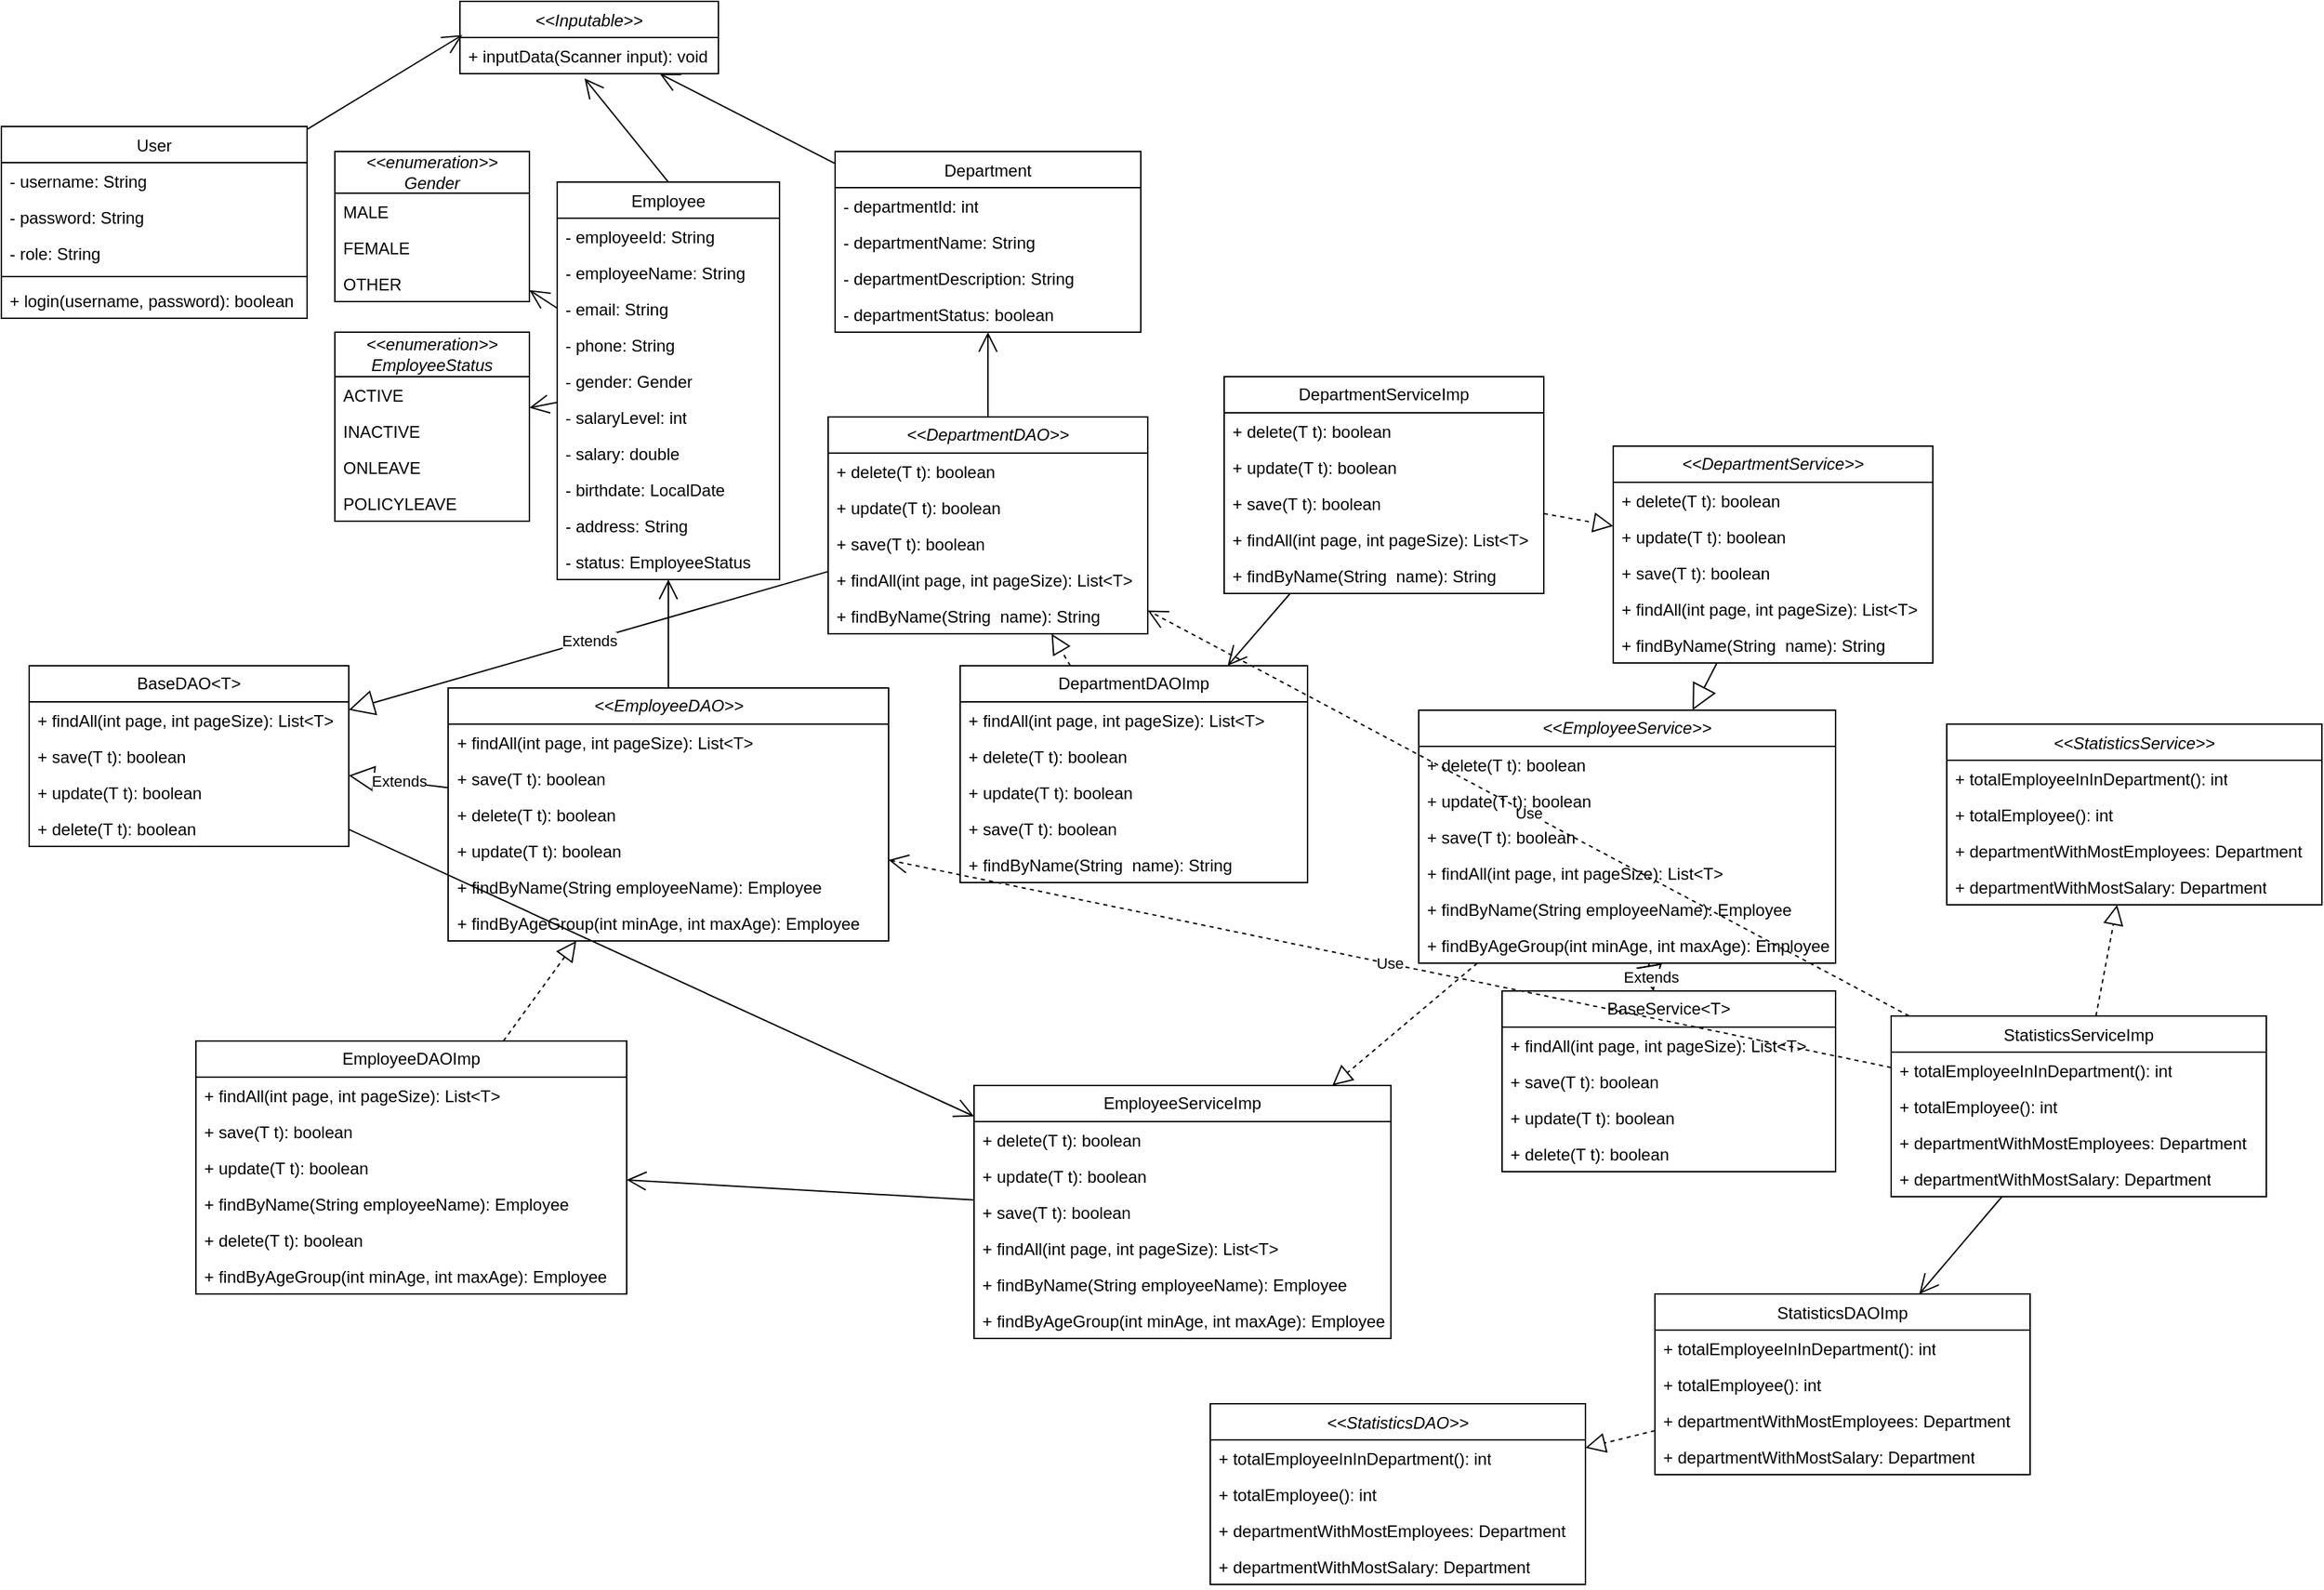 <mxfile version="26.2.12">
  <diagram id="C5RBs43oDa-KdzZeNtuy" name="Page-1">
    <mxGraphModel dx="2851" dy="1427" grid="1" gridSize="10" guides="1" tooltips="1" connect="1" arrows="1" fold="1" page="1" pageScale="1" pageWidth="827" pageHeight="1169" math="0" shadow="0">
      <root>
        <mxCell id="WIyWlLk6GJQsqaUBKTNV-0" />
        <mxCell id="WIyWlLk6GJQsqaUBKTNV-1" parent="WIyWlLk6GJQsqaUBKTNV-0" />
        <mxCell id="RtrBSp9vfbC_XUy8Ahut-0" value="&lt;span style=&quot;font-weight: normal;&quot;&gt;&lt;i&gt;&amp;lt;&amp;lt;Inputable&amp;gt;&amp;gt;&lt;/i&gt;&lt;/span&gt;" style="swimlane;fontStyle=1;align=center;verticalAlign=top;childLayout=stackLayout;horizontal=1;startSize=26;horizontalStack=0;resizeParent=1;resizeParentMax=0;resizeLast=0;collapsible=1;marginBottom=0;whiteSpace=wrap;html=1;" parent="WIyWlLk6GJQsqaUBKTNV-1" vertex="1">
          <mxGeometry x="330" y="30" width="186" height="52" as="geometry" />
        </mxCell>
        <mxCell id="RtrBSp9vfbC_XUy8Ahut-3" value="+ inputData(Scanner input): void" style="text;strokeColor=none;fillColor=none;align=left;verticalAlign=top;spacingLeft=4;spacingRight=4;overflow=hidden;rotatable=0;points=[[0,0.5],[1,0.5]];portConstraint=eastwest;whiteSpace=wrap;html=1;" parent="RtrBSp9vfbC_XUy8Ahut-0" vertex="1">
          <mxGeometry y="26" width="186" height="26" as="geometry" />
        </mxCell>
        <mxCell id="RtrBSp9vfbC_XUy8Ahut-5" value="&lt;span style=&quot;font-weight: normal;&quot;&gt;User&lt;/span&gt;" style="swimlane;fontStyle=1;align=center;verticalAlign=top;childLayout=stackLayout;horizontal=1;startSize=26;horizontalStack=0;resizeParent=1;resizeParentMax=0;resizeLast=0;collapsible=1;marginBottom=0;whiteSpace=wrap;html=1;" parent="WIyWlLk6GJQsqaUBKTNV-1" vertex="1">
          <mxGeometry y="120" width="220" height="138" as="geometry" />
        </mxCell>
        <mxCell id="RtrBSp9vfbC_XUy8Ahut-6" value="- username: String" style="text;strokeColor=none;fillColor=none;align=left;verticalAlign=top;spacingLeft=4;spacingRight=4;overflow=hidden;rotatable=0;points=[[0,0.5],[1,0.5]];portConstraint=eastwest;whiteSpace=wrap;html=1;" parent="RtrBSp9vfbC_XUy8Ahut-5" vertex="1">
          <mxGeometry y="26" width="220" height="26" as="geometry" />
        </mxCell>
        <mxCell id="RtrBSp9vfbC_XUy8Ahut-9" value="- password: String" style="text;strokeColor=none;fillColor=none;align=left;verticalAlign=top;spacingLeft=4;spacingRight=4;overflow=hidden;rotatable=0;points=[[0,0.5],[1,0.5]];portConstraint=eastwest;whiteSpace=wrap;html=1;" parent="RtrBSp9vfbC_XUy8Ahut-5" vertex="1">
          <mxGeometry y="52" width="220" height="26" as="geometry" />
        </mxCell>
        <mxCell id="RtrBSp9vfbC_XUy8Ahut-10" value="- role: String" style="text;strokeColor=none;fillColor=none;align=left;verticalAlign=top;spacingLeft=4;spacingRight=4;overflow=hidden;rotatable=0;points=[[0,0.5],[1,0.5]];portConstraint=eastwest;whiteSpace=wrap;html=1;" parent="RtrBSp9vfbC_XUy8Ahut-5" vertex="1">
          <mxGeometry y="78" width="220" height="26" as="geometry" />
        </mxCell>
        <mxCell id="RtrBSp9vfbC_XUy8Ahut-7" value="" style="line;strokeWidth=1;fillColor=none;align=left;verticalAlign=middle;spacingTop=-1;spacingLeft=3;spacingRight=3;rotatable=0;labelPosition=right;points=[];portConstraint=eastwest;strokeColor=inherit;" parent="RtrBSp9vfbC_XUy8Ahut-5" vertex="1">
          <mxGeometry y="104" width="220" height="8" as="geometry" />
        </mxCell>
        <mxCell id="RtrBSp9vfbC_XUy8Ahut-8" value="+ login(username, password): boolean" style="text;strokeColor=none;fillColor=none;align=left;verticalAlign=top;spacingLeft=4;spacingRight=4;overflow=hidden;rotatable=0;points=[[0,0.5],[1,0.5]];portConstraint=eastwest;whiteSpace=wrap;html=1;" parent="RtrBSp9vfbC_XUy8Ahut-5" vertex="1">
          <mxGeometry y="112" width="220" height="26" as="geometry" />
        </mxCell>
        <mxCell id="RtrBSp9vfbC_XUy8Ahut-14" value="" style="endArrow=open;endFill=1;endSize=12;html=1;rounded=0;entryX=0.009;entryY=-0.069;entryDx=0;entryDy=0;entryPerimeter=0;" parent="WIyWlLk6GJQsqaUBKTNV-1" source="RtrBSp9vfbC_XUy8Ahut-5" target="RtrBSp9vfbC_XUy8Ahut-3" edge="1">
          <mxGeometry width="160" relative="1" as="geometry">
            <mxPoint x="210" y="170" as="sourcePoint" />
            <mxPoint x="370" y="170" as="targetPoint" />
          </mxGeometry>
        </mxCell>
        <mxCell id="RtrBSp9vfbC_XUy8Ahut-15" value="&lt;span style=&quot;font-weight: normal;&quot;&gt;Employee&lt;/span&gt;" style="swimlane;fontStyle=1;align=center;verticalAlign=top;childLayout=stackLayout;horizontal=1;startSize=26;horizontalStack=0;resizeParent=1;resizeParentMax=0;resizeLast=0;collapsible=1;marginBottom=0;whiteSpace=wrap;html=1;" parent="WIyWlLk6GJQsqaUBKTNV-1" vertex="1">
          <mxGeometry x="400" y="160" width="160" height="286" as="geometry" />
        </mxCell>
        <mxCell id="RtrBSp9vfbC_XUy8Ahut-16" value="- employeeId: String" style="text;strokeColor=none;fillColor=none;align=left;verticalAlign=top;spacingLeft=4;spacingRight=4;overflow=hidden;rotatable=0;points=[[0,0.5],[1,0.5]];portConstraint=eastwest;whiteSpace=wrap;html=1;" parent="RtrBSp9vfbC_XUy8Ahut-15" vertex="1">
          <mxGeometry y="26" width="160" height="26" as="geometry" />
        </mxCell>
        <mxCell id="RtrBSp9vfbC_XUy8Ahut-19" value="- employeeName: String" style="text;strokeColor=none;fillColor=none;align=left;verticalAlign=top;spacingLeft=4;spacingRight=4;overflow=hidden;rotatable=0;points=[[0,0.5],[1,0.5]];portConstraint=eastwest;whiteSpace=wrap;html=1;" parent="RtrBSp9vfbC_XUy8Ahut-15" vertex="1">
          <mxGeometry y="52" width="160" height="26" as="geometry" />
        </mxCell>
        <mxCell id="GdSXbw-36jWmgYPmBQme-1" value="- email: String" style="text;strokeColor=none;fillColor=none;align=left;verticalAlign=top;spacingLeft=4;spacingRight=4;overflow=hidden;rotatable=0;points=[[0,0.5],[1,0.5]];portConstraint=eastwest;whiteSpace=wrap;html=1;" parent="RtrBSp9vfbC_XUy8Ahut-15" vertex="1">
          <mxGeometry y="78" width="160" height="26" as="geometry" />
        </mxCell>
        <mxCell id="GdSXbw-36jWmgYPmBQme-2" value="- phone: String" style="text;strokeColor=none;fillColor=none;align=left;verticalAlign=top;spacingLeft=4;spacingRight=4;overflow=hidden;rotatable=0;points=[[0,0.5],[1,0.5]];portConstraint=eastwest;whiteSpace=wrap;html=1;" parent="RtrBSp9vfbC_XUy8Ahut-15" vertex="1">
          <mxGeometry y="104" width="160" height="26" as="geometry" />
        </mxCell>
        <mxCell id="2akMXr3hAc-kMCNntEbu-25" value="- gender: Gender" style="text;strokeColor=none;fillColor=none;align=left;verticalAlign=top;spacingLeft=4;spacingRight=4;overflow=hidden;rotatable=0;points=[[0,0.5],[1,0.5]];portConstraint=eastwest;whiteSpace=wrap;html=1;" parent="RtrBSp9vfbC_XUy8Ahut-15" vertex="1">
          <mxGeometry y="130" width="160" height="26" as="geometry" />
        </mxCell>
        <mxCell id="GdSXbw-36jWmgYPmBQme-3" value="- salaryLevel: int" style="text;strokeColor=none;fillColor=none;align=left;verticalAlign=top;spacingLeft=4;spacingRight=4;overflow=hidden;rotatable=0;points=[[0,0.5],[1,0.5]];portConstraint=eastwest;whiteSpace=wrap;html=1;" parent="RtrBSp9vfbC_XUy8Ahut-15" vertex="1">
          <mxGeometry y="156" width="160" height="26" as="geometry" />
        </mxCell>
        <mxCell id="2akMXr3hAc-kMCNntEbu-27" value="- salary: double" style="text;strokeColor=none;fillColor=none;align=left;verticalAlign=top;spacingLeft=4;spacingRight=4;overflow=hidden;rotatable=0;points=[[0,0.5],[1,0.5]];portConstraint=eastwest;whiteSpace=wrap;html=1;" parent="RtrBSp9vfbC_XUy8Ahut-15" vertex="1">
          <mxGeometry y="182" width="160" height="26" as="geometry" />
        </mxCell>
        <mxCell id="2akMXr3hAc-kMCNntEbu-28" value="- birthdate: LocalDate" style="text;strokeColor=none;fillColor=none;align=left;verticalAlign=top;spacingLeft=4;spacingRight=4;overflow=hidden;rotatable=0;points=[[0,0.5],[1,0.5]];portConstraint=eastwest;whiteSpace=wrap;html=1;" parent="RtrBSp9vfbC_XUy8Ahut-15" vertex="1">
          <mxGeometry y="208" width="160" height="26" as="geometry" />
        </mxCell>
        <mxCell id="2akMXr3hAc-kMCNntEbu-29" value="- address: String" style="text;strokeColor=none;fillColor=none;align=left;verticalAlign=top;spacingLeft=4;spacingRight=4;overflow=hidden;rotatable=0;points=[[0,0.5],[1,0.5]];portConstraint=eastwest;whiteSpace=wrap;html=1;" parent="RtrBSp9vfbC_XUy8Ahut-15" vertex="1">
          <mxGeometry y="234" width="160" height="26" as="geometry" />
        </mxCell>
        <mxCell id="2akMXr3hAc-kMCNntEbu-26" value="- status: EmployeeStatus" style="text;strokeColor=none;fillColor=none;align=left;verticalAlign=top;spacingLeft=4;spacingRight=4;overflow=hidden;rotatable=0;points=[[0,0.5],[1,0.5]];portConstraint=eastwest;whiteSpace=wrap;html=1;" parent="RtrBSp9vfbC_XUy8Ahut-15" vertex="1">
          <mxGeometry y="260" width="160" height="26" as="geometry" />
        </mxCell>
        <mxCell id="GdSXbw-36jWmgYPmBQme-0" value="" style="endArrow=open;endFill=1;endSize=12;html=1;rounded=0;entryX=0.482;entryY=1.131;entryDx=0;entryDy=0;entryPerimeter=0;exitX=0.5;exitY=0;exitDx=0;exitDy=0;" parent="WIyWlLk6GJQsqaUBKTNV-1" source="RtrBSp9vfbC_XUy8Ahut-15" target="RtrBSp9vfbC_XUy8Ahut-3" edge="1">
          <mxGeometry width="160" relative="1" as="geometry">
            <mxPoint x="220" y="380" as="sourcePoint" />
            <mxPoint x="380" y="380" as="targetPoint" />
          </mxGeometry>
        </mxCell>
        <mxCell id="GdSXbw-36jWmgYPmBQme-6" value="&lt;i&gt;&amp;lt;&amp;lt;enumeration&amp;gt;&amp;gt;&lt;/i&gt;&lt;div&gt;&lt;i&gt;Gender&lt;/i&gt;&lt;/div&gt;" style="swimlane;fontStyle=0;childLayout=stackLayout;horizontal=1;startSize=30;fillColor=none;horizontalStack=0;resizeParent=1;resizeParentMax=0;resizeLast=0;collapsible=1;marginBottom=0;whiteSpace=wrap;html=1;" parent="WIyWlLk6GJQsqaUBKTNV-1" vertex="1">
          <mxGeometry x="240" y="138" width="140" height="108" as="geometry" />
        </mxCell>
        <mxCell id="GdSXbw-36jWmgYPmBQme-7" value="MALE" style="text;strokeColor=none;fillColor=none;align=left;verticalAlign=top;spacingLeft=4;spacingRight=4;overflow=hidden;rotatable=0;points=[[0,0.5],[1,0.5]];portConstraint=eastwest;whiteSpace=wrap;html=1;" parent="GdSXbw-36jWmgYPmBQme-6" vertex="1">
          <mxGeometry y="30" width="140" height="26" as="geometry" />
        </mxCell>
        <mxCell id="GdSXbw-36jWmgYPmBQme-8" value="FEMALE" style="text;strokeColor=none;fillColor=none;align=left;verticalAlign=top;spacingLeft=4;spacingRight=4;overflow=hidden;rotatable=0;points=[[0,0.5],[1,0.5]];portConstraint=eastwest;whiteSpace=wrap;html=1;" parent="GdSXbw-36jWmgYPmBQme-6" vertex="1">
          <mxGeometry y="56" width="140" height="26" as="geometry" />
        </mxCell>
        <mxCell id="GdSXbw-36jWmgYPmBQme-9" value="OTHER" style="text;strokeColor=none;fillColor=none;align=left;verticalAlign=top;spacingLeft=4;spacingRight=4;overflow=hidden;rotatable=0;points=[[0,0.5],[1,0.5]];portConstraint=eastwest;whiteSpace=wrap;html=1;" parent="GdSXbw-36jWmgYPmBQme-6" vertex="1">
          <mxGeometry y="82" width="140" height="26" as="geometry" />
        </mxCell>
        <mxCell id="2akMXr3hAc-kMCNntEbu-0" value="" style="endArrow=open;endFill=1;endSize=12;html=1;rounded=0;" parent="WIyWlLk6GJQsqaUBKTNV-1" source="RtrBSp9vfbC_XUy8Ahut-15" target="GdSXbw-36jWmgYPmBQme-6" edge="1">
          <mxGeometry width="160" relative="1" as="geometry">
            <mxPoint x="100" y="400" as="sourcePoint" />
            <mxPoint x="260" y="400" as="targetPoint" />
          </mxGeometry>
        </mxCell>
        <mxCell id="2akMXr3hAc-kMCNntEbu-1" value="&lt;span style=&quot;font-weight: normal;&quot;&gt;Department&lt;/span&gt;" style="swimlane;fontStyle=1;align=center;verticalAlign=top;childLayout=stackLayout;horizontal=1;startSize=26;horizontalStack=0;resizeParent=1;resizeParentMax=0;resizeLast=0;collapsible=1;marginBottom=0;whiteSpace=wrap;html=1;" parent="WIyWlLk6GJQsqaUBKTNV-1" vertex="1">
          <mxGeometry x="600" y="138" width="220" height="130" as="geometry" />
        </mxCell>
        <mxCell id="2akMXr3hAc-kMCNntEbu-2" value="- departmentId: int" style="text;strokeColor=none;fillColor=none;align=left;verticalAlign=top;spacingLeft=4;spacingRight=4;overflow=hidden;rotatable=0;points=[[0,0.5],[1,0.5]];portConstraint=eastwest;whiteSpace=wrap;html=1;" parent="2akMXr3hAc-kMCNntEbu-1" vertex="1">
          <mxGeometry y="26" width="220" height="26" as="geometry" />
        </mxCell>
        <mxCell id="2akMXr3hAc-kMCNntEbu-5" value="- departmentName: String" style="text;strokeColor=none;fillColor=none;align=left;verticalAlign=top;spacingLeft=4;spacingRight=4;overflow=hidden;rotatable=0;points=[[0,0.5],[1,0.5]];portConstraint=eastwest;whiteSpace=wrap;html=1;" parent="2akMXr3hAc-kMCNntEbu-1" vertex="1">
          <mxGeometry y="52" width="220" height="26" as="geometry" />
        </mxCell>
        <mxCell id="2akMXr3hAc-kMCNntEbu-6" value="- departmentDescription: String" style="text;strokeColor=none;fillColor=none;align=left;verticalAlign=top;spacingLeft=4;spacingRight=4;overflow=hidden;rotatable=0;points=[[0,0.5],[1,0.5]];portConstraint=eastwest;whiteSpace=wrap;html=1;" parent="2akMXr3hAc-kMCNntEbu-1" vertex="1">
          <mxGeometry y="78" width="220" height="26" as="geometry" />
        </mxCell>
        <mxCell id="2akMXr3hAc-kMCNntEbu-20" value="- departmentStatus: boolean" style="text;strokeColor=none;fillColor=none;align=left;verticalAlign=top;spacingLeft=4;spacingRight=4;overflow=hidden;rotatable=0;points=[[0,0.5],[1,0.5]];portConstraint=eastwest;whiteSpace=wrap;html=1;" parent="2akMXr3hAc-kMCNntEbu-1" vertex="1">
          <mxGeometry y="104" width="220" height="26" as="geometry" />
        </mxCell>
        <mxCell id="2akMXr3hAc-kMCNntEbu-7" value="" style="endArrow=open;endFill=1;endSize=12;html=1;rounded=0;" parent="WIyWlLk6GJQsqaUBKTNV-1" source="2akMXr3hAc-kMCNntEbu-1" target="RtrBSp9vfbC_XUy8Ahut-0" edge="1">
          <mxGeometry width="160" relative="1" as="geometry">
            <mxPoint x="530" y="90" as="sourcePoint" />
            <mxPoint x="690" y="90" as="targetPoint" />
          </mxGeometry>
        </mxCell>
        <mxCell id="2akMXr3hAc-kMCNntEbu-8" value="BaseDAO&amp;lt;T&amp;gt;" style="swimlane;fontStyle=0;childLayout=stackLayout;horizontal=1;startSize=26;fillColor=none;horizontalStack=0;resizeParent=1;resizeParentMax=0;resizeLast=0;collapsible=1;marginBottom=0;whiteSpace=wrap;html=1;" parent="WIyWlLk6GJQsqaUBKTNV-1" vertex="1">
          <mxGeometry x="20" y="508" width="230" height="130" as="geometry" />
        </mxCell>
        <mxCell id="2akMXr3hAc-kMCNntEbu-9" value="+ findAll(int page, int pageSize): List&amp;lt;T&amp;gt;" style="text;strokeColor=none;fillColor=none;align=left;verticalAlign=top;spacingLeft=4;spacingRight=4;overflow=hidden;rotatable=0;points=[[0,0.5],[1,0.5]];portConstraint=eastwest;whiteSpace=wrap;html=1;" parent="2akMXr3hAc-kMCNntEbu-8" vertex="1">
          <mxGeometry y="26" width="230" height="26" as="geometry" />
        </mxCell>
        <mxCell id="2akMXr3hAc-kMCNntEbu-10" value="+ save(T t): boolean" style="text;strokeColor=none;fillColor=none;align=left;verticalAlign=top;spacingLeft=4;spacingRight=4;overflow=hidden;rotatable=0;points=[[0,0.5],[1,0.5]];portConstraint=eastwest;whiteSpace=wrap;html=1;" parent="2akMXr3hAc-kMCNntEbu-8" vertex="1">
          <mxGeometry y="52" width="230" height="26" as="geometry" />
        </mxCell>
        <mxCell id="2akMXr3hAc-kMCNntEbu-15" value="+ update(T t): boolean" style="text;strokeColor=none;fillColor=none;align=left;verticalAlign=top;spacingLeft=4;spacingRight=4;overflow=hidden;rotatable=0;points=[[0,0.5],[1,0.5]];portConstraint=eastwest;whiteSpace=wrap;html=1;" parent="2akMXr3hAc-kMCNntEbu-8" vertex="1">
          <mxGeometry y="78" width="230" height="26" as="geometry" />
        </mxCell>
        <mxCell id="2akMXr3hAc-kMCNntEbu-16" value="+ delete(T t): boolean" style="text;strokeColor=none;fillColor=none;align=left;verticalAlign=top;spacingLeft=4;spacingRight=4;overflow=hidden;rotatable=0;points=[[0,0.5],[1,0.5]];portConstraint=eastwest;whiteSpace=wrap;html=1;" parent="2akMXr3hAc-kMCNntEbu-8" vertex="1">
          <mxGeometry y="104" width="230" height="26" as="geometry" />
        </mxCell>
        <mxCell id="2akMXr3hAc-kMCNntEbu-30" value="&lt;i&gt;&amp;lt;&amp;lt;enumeration&amp;gt;&amp;gt;&lt;/i&gt;&lt;div&gt;&lt;i&gt;EmployeeStatus&lt;/i&gt;&lt;/div&gt;" style="swimlane;fontStyle=0;childLayout=stackLayout;horizontal=1;startSize=32;fillColor=none;horizontalStack=0;resizeParent=1;resizeParentMax=0;resizeLast=0;collapsible=1;marginBottom=0;whiteSpace=wrap;html=1;" parent="WIyWlLk6GJQsqaUBKTNV-1" vertex="1">
          <mxGeometry x="240" y="268" width="140" height="136" as="geometry" />
        </mxCell>
        <mxCell id="2akMXr3hAc-kMCNntEbu-31" value="ACTIVE" style="text;strokeColor=none;fillColor=none;align=left;verticalAlign=top;spacingLeft=4;spacingRight=4;overflow=hidden;rotatable=0;points=[[0,0.5],[1,0.5]];portConstraint=eastwest;whiteSpace=wrap;html=1;" parent="2akMXr3hAc-kMCNntEbu-30" vertex="1">
          <mxGeometry y="32" width="140" height="26" as="geometry" />
        </mxCell>
        <mxCell id="2akMXr3hAc-kMCNntEbu-32" value="INACTIVE" style="text;strokeColor=none;fillColor=none;align=left;verticalAlign=top;spacingLeft=4;spacingRight=4;overflow=hidden;rotatable=0;points=[[0,0.5],[1,0.5]];portConstraint=eastwest;whiteSpace=wrap;html=1;" parent="2akMXr3hAc-kMCNntEbu-30" vertex="1">
          <mxGeometry y="58" width="140" height="26" as="geometry" />
        </mxCell>
        <mxCell id="2akMXr3hAc-kMCNntEbu-34" value="ONLEAVE" style="text;strokeColor=none;fillColor=none;align=left;verticalAlign=top;spacingLeft=4;spacingRight=4;overflow=hidden;rotatable=0;points=[[0,0.5],[1,0.5]];portConstraint=eastwest;whiteSpace=wrap;html=1;" parent="2akMXr3hAc-kMCNntEbu-30" vertex="1">
          <mxGeometry y="84" width="140" height="26" as="geometry" />
        </mxCell>
        <mxCell id="2akMXr3hAc-kMCNntEbu-35" value="POLICYLEAVE" style="text;strokeColor=none;fillColor=none;align=left;verticalAlign=top;spacingLeft=4;spacingRight=4;overflow=hidden;rotatable=0;points=[[0,0.5],[1,0.5]];portConstraint=eastwest;whiteSpace=wrap;html=1;" parent="2akMXr3hAc-kMCNntEbu-30" vertex="1">
          <mxGeometry y="110" width="140" height="26" as="geometry" />
        </mxCell>
        <mxCell id="2akMXr3hAc-kMCNntEbu-36" value="" style="endArrow=open;endFill=1;endSize=12;html=1;rounded=0;" parent="WIyWlLk6GJQsqaUBKTNV-1" source="RtrBSp9vfbC_XUy8Ahut-15" target="2akMXr3hAc-kMCNntEbu-30" edge="1">
          <mxGeometry width="160" relative="1" as="geometry">
            <mxPoint x="140" y="520" as="sourcePoint" />
            <mxPoint x="300" y="520" as="targetPoint" />
          </mxGeometry>
        </mxCell>
        <mxCell id="2akMXr3hAc-kMCNntEbu-38" value="&lt;i&gt;&amp;lt;&amp;lt;EmployeeDAO&amp;gt;&amp;gt;&lt;/i&gt;" style="swimlane;fontStyle=0;childLayout=stackLayout;horizontal=1;startSize=26;fillColor=none;horizontalStack=0;resizeParent=1;resizeParentMax=0;resizeLast=0;collapsible=1;marginBottom=0;whiteSpace=wrap;html=1;" parent="WIyWlLk6GJQsqaUBKTNV-1" vertex="1">
          <mxGeometry x="321.5" y="524" width="317" height="182" as="geometry" />
        </mxCell>
        <mxCell id="APHJTwRdFrgrjsTMccf5-5" value="+ findAll(int page, int pageSize): List&amp;lt;T&amp;gt;" style="text;strokeColor=none;fillColor=none;align=left;verticalAlign=top;spacingLeft=4;spacingRight=4;overflow=hidden;rotatable=0;points=[[0,0.5],[1,0.5]];portConstraint=eastwest;whiteSpace=wrap;html=1;" vertex="1" parent="2akMXr3hAc-kMCNntEbu-38">
          <mxGeometry y="26" width="317" height="26" as="geometry" />
        </mxCell>
        <mxCell id="APHJTwRdFrgrjsTMccf5-6" value="+ save(T t): boolean" style="text;strokeColor=none;fillColor=none;align=left;verticalAlign=top;spacingLeft=4;spacingRight=4;overflow=hidden;rotatable=0;points=[[0,0.5],[1,0.5]];portConstraint=eastwest;whiteSpace=wrap;html=1;" vertex="1" parent="2akMXr3hAc-kMCNntEbu-38">
          <mxGeometry y="52" width="317" height="26" as="geometry" />
        </mxCell>
        <mxCell id="APHJTwRdFrgrjsTMccf5-8" value="+ delete(T t): boolean" style="text;strokeColor=none;fillColor=none;align=left;verticalAlign=top;spacingLeft=4;spacingRight=4;overflow=hidden;rotatable=0;points=[[0,0.5],[1,0.5]];portConstraint=eastwest;whiteSpace=wrap;html=1;" vertex="1" parent="2akMXr3hAc-kMCNntEbu-38">
          <mxGeometry y="78" width="317" height="26" as="geometry" />
        </mxCell>
        <mxCell id="APHJTwRdFrgrjsTMccf5-7" value="+ update(T t): boolean" style="text;strokeColor=none;fillColor=none;align=left;verticalAlign=top;spacingLeft=4;spacingRight=4;overflow=hidden;rotatable=0;points=[[0,0.5],[1,0.5]];portConstraint=eastwest;whiteSpace=wrap;html=1;" vertex="1" parent="2akMXr3hAc-kMCNntEbu-38">
          <mxGeometry y="104" width="317" height="26" as="geometry" />
        </mxCell>
        <mxCell id="2akMXr3hAc-kMCNntEbu-39" value="+ findByName(String employeeName): Employee" style="text;strokeColor=none;fillColor=none;align=left;verticalAlign=top;spacingLeft=4;spacingRight=4;overflow=hidden;rotatable=0;points=[[0,0.5],[1,0.5]];portConstraint=eastwest;whiteSpace=wrap;html=1;" parent="2akMXr3hAc-kMCNntEbu-38" vertex="1">
          <mxGeometry y="130" width="317" height="26" as="geometry" />
        </mxCell>
        <mxCell id="2akMXr3hAc-kMCNntEbu-68" value="+ findByAgeGroup(int minAge, int maxAge): Employee" style="text;strokeColor=none;fillColor=none;align=left;verticalAlign=top;spacingLeft=4;spacingRight=4;overflow=hidden;rotatable=0;points=[[0,0.5],[1,0.5]];portConstraint=eastwest;whiteSpace=wrap;html=1;" parent="2akMXr3hAc-kMCNntEbu-38" vertex="1">
          <mxGeometry y="156" width="317" height="26" as="geometry" />
        </mxCell>
        <mxCell id="2akMXr3hAc-kMCNntEbu-45" value="" style="endArrow=open;endFill=1;endSize=12;html=1;rounded=0;" parent="WIyWlLk6GJQsqaUBKTNV-1" source="2akMXr3hAc-kMCNntEbu-38" target="RtrBSp9vfbC_XUy8Ahut-15" edge="1">
          <mxGeometry width="160" relative="1" as="geometry">
            <mxPoint x="470" y="520" as="sourcePoint" />
            <mxPoint x="630" y="520" as="targetPoint" />
          </mxGeometry>
        </mxCell>
        <mxCell id="2akMXr3hAc-kMCNntEbu-47" value="Extends" style="endArrow=block;endSize=16;endFill=0;html=1;rounded=0;" parent="WIyWlLk6GJQsqaUBKTNV-1" source="2akMXr3hAc-kMCNntEbu-38" target="2akMXr3hAc-kMCNntEbu-8" edge="1">
          <mxGeometry width="160" relative="1" as="geometry">
            <mxPoint x="430" y="730" as="sourcePoint" />
            <mxPoint x="560" y="700" as="targetPoint" />
          </mxGeometry>
        </mxCell>
        <mxCell id="2akMXr3hAc-kMCNntEbu-48" value="" style="endArrow=block;dashed=1;endFill=0;endSize=12;html=1;rounded=0;" parent="WIyWlLk6GJQsqaUBKTNV-1" source="2akMXr3hAc-kMCNntEbu-49" target="2akMXr3hAc-kMCNntEbu-38" edge="1">
          <mxGeometry width="160" relative="1" as="geometry">
            <mxPoint x="460" y="820" as="sourcePoint" />
            <mxPoint x="620" y="820" as="targetPoint" />
          </mxGeometry>
        </mxCell>
        <mxCell id="2akMXr3hAc-kMCNntEbu-49" value="EmployeeDAOImp" style="swimlane;fontStyle=0;childLayout=stackLayout;horizontal=1;startSize=26;fillColor=none;horizontalStack=0;resizeParent=1;resizeParentMax=0;resizeLast=0;collapsible=1;marginBottom=0;whiteSpace=wrap;html=1;" parent="WIyWlLk6GJQsqaUBKTNV-1" vertex="1">
          <mxGeometry x="140" y="778" width="310" height="182" as="geometry" />
        </mxCell>
        <mxCell id="APHJTwRdFrgrjsTMccf5-1" value="+ findAll(int page, int pageSize): List&amp;lt;T&amp;gt;" style="text;strokeColor=none;fillColor=none;align=left;verticalAlign=top;spacingLeft=4;spacingRight=4;overflow=hidden;rotatable=0;points=[[0,0.5],[1,0.5]];portConstraint=eastwest;whiteSpace=wrap;html=1;" vertex="1" parent="2akMXr3hAc-kMCNntEbu-49">
          <mxGeometry y="26" width="310" height="26" as="geometry" />
        </mxCell>
        <mxCell id="APHJTwRdFrgrjsTMccf5-2" value="+ save(T t): boolean" style="text;strokeColor=none;fillColor=none;align=left;verticalAlign=top;spacingLeft=4;spacingRight=4;overflow=hidden;rotatable=0;points=[[0,0.5],[1,0.5]];portConstraint=eastwest;whiteSpace=wrap;html=1;" vertex="1" parent="2akMXr3hAc-kMCNntEbu-49">
          <mxGeometry y="52" width="310" height="26" as="geometry" />
        </mxCell>
        <mxCell id="APHJTwRdFrgrjsTMccf5-3" value="+ update(T t): boolean" style="text;strokeColor=none;fillColor=none;align=left;verticalAlign=top;spacingLeft=4;spacingRight=4;overflow=hidden;rotatable=0;points=[[0,0.5],[1,0.5]];portConstraint=eastwest;whiteSpace=wrap;html=1;" vertex="1" parent="2akMXr3hAc-kMCNntEbu-49">
          <mxGeometry y="78" width="310" height="26" as="geometry" />
        </mxCell>
        <mxCell id="2akMXr3hAc-kMCNntEbu-50" value="+ findByName(String employeeName): Employee" style="text;strokeColor=none;fillColor=none;align=left;verticalAlign=top;spacingLeft=4;spacingRight=4;overflow=hidden;rotatable=0;points=[[0,0.5],[1,0.5]];portConstraint=eastwest;whiteSpace=wrap;html=1;" parent="2akMXr3hAc-kMCNntEbu-49" vertex="1">
          <mxGeometry y="104" width="310" height="26" as="geometry" />
        </mxCell>
        <mxCell id="APHJTwRdFrgrjsTMccf5-4" value="+ delete(T t): boolean" style="text;strokeColor=none;fillColor=none;align=left;verticalAlign=top;spacingLeft=4;spacingRight=4;overflow=hidden;rotatable=0;points=[[0,0.5],[1,0.5]];portConstraint=eastwest;whiteSpace=wrap;html=1;" vertex="1" parent="2akMXr3hAc-kMCNntEbu-49">
          <mxGeometry y="130" width="310" height="26" as="geometry" />
        </mxCell>
        <mxCell id="2akMXr3hAc-kMCNntEbu-97" value="+ findByAgeGroup(int minAge, int maxAge): Employee" style="text;strokeColor=none;fillColor=none;align=left;verticalAlign=top;spacingLeft=4;spacingRight=4;overflow=hidden;rotatable=0;points=[[0,0.5],[1,0.5]];portConstraint=eastwest;whiteSpace=wrap;html=1;" parent="2akMXr3hAc-kMCNntEbu-49" vertex="1">
          <mxGeometry y="156" width="310" height="26" as="geometry" />
        </mxCell>
        <mxCell id="2akMXr3hAc-kMCNntEbu-51" value="&lt;i&gt;&amp;lt;&amp;lt;DepartmentDAO&amp;gt;&amp;gt;&lt;/i&gt;" style="swimlane;fontStyle=0;childLayout=stackLayout;horizontal=1;startSize=26;fillColor=none;horizontalStack=0;resizeParent=1;resizeParentMax=0;resizeLast=0;collapsible=1;marginBottom=0;whiteSpace=wrap;html=1;" parent="WIyWlLk6GJQsqaUBKTNV-1" vertex="1">
          <mxGeometry x="595" y="329" width="230" height="156" as="geometry" />
        </mxCell>
        <mxCell id="APHJTwRdFrgrjsTMccf5-14" value="+ delete(T t): boolean" style="text;strokeColor=none;fillColor=none;align=left;verticalAlign=top;spacingLeft=4;spacingRight=4;overflow=hidden;rotatable=0;points=[[0,0.5],[1,0.5]];portConstraint=eastwest;whiteSpace=wrap;html=1;" vertex="1" parent="2akMXr3hAc-kMCNntEbu-51">
          <mxGeometry y="26" width="230" height="26" as="geometry" />
        </mxCell>
        <mxCell id="APHJTwRdFrgrjsTMccf5-13" value="+ update(T t): boolean" style="text;strokeColor=none;fillColor=none;align=left;verticalAlign=top;spacingLeft=4;spacingRight=4;overflow=hidden;rotatable=0;points=[[0,0.5],[1,0.5]];portConstraint=eastwest;whiteSpace=wrap;html=1;" vertex="1" parent="2akMXr3hAc-kMCNntEbu-51">
          <mxGeometry y="52" width="230" height="26" as="geometry" />
        </mxCell>
        <mxCell id="APHJTwRdFrgrjsTMccf5-12" value="+ save(T t): boolean" style="text;strokeColor=none;fillColor=none;align=left;verticalAlign=top;spacingLeft=4;spacingRight=4;overflow=hidden;rotatable=0;points=[[0,0.5],[1,0.5]];portConstraint=eastwest;whiteSpace=wrap;html=1;" vertex="1" parent="2akMXr3hAc-kMCNntEbu-51">
          <mxGeometry y="78" width="230" height="26" as="geometry" />
        </mxCell>
        <mxCell id="APHJTwRdFrgrjsTMccf5-11" value="+ findAll(int page, int pageSize): List&amp;lt;T&amp;gt;" style="text;strokeColor=none;fillColor=none;align=left;verticalAlign=top;spacingLeft=4;spacingRight=4;overflow=hidden;rotatable=0;points=[[0,0.5],[1,0.5]];portConstraint=eastwest;whiteSpace=wrap;html=1;" vertex="1" parent="2akMXr3hAc-kMCNntEbu-51">
          <mxGeometry y="104" width="230" height="26" as="geometry" />
        </mxCell>
        <mxCell id="2akMXr3hAc-kMCNntEbu-52" value="+ findByName(String&amp;nbsp; name): String" style="text;strokeColor=none;fillColor=none;align=left;verticalAlign=top;spacingLeft=4;spacingRight=4;overflow=hidden;rotatable=0;points=[[0,0.5],[1,0.5]];portConstraint=eastwest;whiteSpace=wrap;html=1;" parent="2akMXr3hAc-kMCNntEbu-51" vertex="1">
          <mxGeometry y="130" width="230" height="26" as="geometry" />
        </mxCell>
        <mxCell id="2akMXr3hAc-kMCNntEbu-61" value="" style="endArrow=open;endFill=1;endSize=12;html=1;rounded=0;" parent="WIyWlLk6GJQsqaUBKTNV-1" source="2akMXr3hAc-kMCNntEbu-51" target="2akMXr3hAc-kMCNntEbu-1" edge="1">
          <mxGeometry width="160" relative="1" as="geometry">
            <mxPoint x="650" y="330" as="sourcePoint" />
            <mxPoint x="810" y="330" as="targetPoint" />
          </mxGeometry>
        </mxCell>
        <mxCell id="2akMXr3hAc-kMCNntEbu-62" value="Extends" style="endArrow=block;endSize=16;endFill=0;html=1;rounded=0;" parent="WIyWlLk6GJQsqaUBKTNV-1" source="2akMXr3hAc-kMCNntEbu-51" target="2akMXr3hAc-kMCNntEbu-8" edge="1">
          <mxGeometry width="160" relative="1" as="geometry">
            <mxPoint x="650" y="520" as="sourcePoint" />
            <mxPoint x="810" y="520" as="targetPoint" />
          </mxGeometry>
        </mxCell>
        <mxCell id="2akMXr3hAc-kMCNntEbu-63" value="DepartmentDAOImp" style="swimlane;fontStyle=0;childLayout=stackLayout;horizontal=1;startSize=26;fillColor=none;horizontalStack=0;resizeParent=1;resizeParentMax=0;resizeLast=0;collapsible=1;marginBottom=0;whiteSpace=wrap;html=1;" parent="WIyWlLk6GJQsqaUBKTNV-1" vertex="1">
          <mxGeometry x="690" y="508" width="250" height="156" as="geometry" />
        </mxCell>
        <mxCell id="APHJTwRdFrgrjsTMccf5-31" value="+ findAll(int page, int pageSize): List&amp;lt;T&amp;gt;" style="text;strokeColor=none;fillColor=none;align=left;verticalAlign=top;spacingLeft=4;spacingRight=4;overflow=hidden;rotatable=0;points=[[0,0.5],[1,0.5]];portConstraint=eastwest;whiteSpace=wrap;html=1;" vertex="1" parent="2akMXr3hAc-kMCNntEbu-63">
          <mxGeometry y="26" width="250" height="26" as="geometry" />
        </mxCell>
        <mxCell id="APHJTwRdFrgrjsTMccf5-34" value="+ delete(T t): boolean" style="text;strokeColor=none;fillColor=none;align=left;verticalAlign=top;spacingLeft=4;spacingRight=4;overflow=hidden;rotatable=0;points=[[0,0.5],[1,0.5]];portConstraint=eastwest;whiteSpace=wrap;html=1;" vertex="1" parent="2akMXr3hAc-kMCNntEbu-63">
          <mxGeometry y="52" width="250" height="26" as="geometry" />
        </mxCell>
        <mxCell id="APHJTwRdFrgrjsTMccf5-33" value="+ update(T t): boolean" style="text;strokeColor=none;fillColor=none;align=left;verticalAlign=top;spacingLeft=4;spacingRight=4;overflow=hidden;rotatable=0;points=[[0,0.5],[1,0.5]];portConstraint=eastwest;whiteSpace=wrap;html=1;" vertex="1" parent="2akMXr3hAc-kMCNntEbu-63">
          <mxGeometry y="78" width="250" height="26" as="geometry" />
        </mxCell>
        <mxCell id="APHJTwRdFrgrjsTMccf5-32" value="+ save(T t): boolean" style="text;strokeColor=none;fillColor=none;align=left;verticalAlign=top;spacingLeft=4;spacingRight=4;overflow=hidden;rotatable=0;points=[[0,0.5],[1,0.5]];portConstraint=eastwest;whiteSpace=wrap;html=1;" vertex="1" parent="2akMXr3hAc-kMCNntEbu-63">
          <mxGeometry y="104" width="250" height="26" as="geometry" />
        </mxCell>
        <mxCell id="2akMXr3hAc-kMCNntEbu-64" value="+ findByName(String&amp;nbsp; name): String" style="text;strokeColor=none;fillColor=none;align=left;verticalAlign=top;spacingLeft=4;spacingRight=4;overflow=hidden;rotatable=0;points=[[0,0.5],[1,0.5]];portConstraint=eastwest;whiteSpace=wrap;html=1;" parent="2akMXr3hAc-kMCNntEbu-63" vertex="1">
          <mxGeometry y="130" width="250" height="26" as="geometry" />
        </mxCell>
        <mxCell id="2akMXr3hAc-kMCNntEbu-71" value="" style="endArrow=block;dashed=1;endFill=0;endSize=12;html=1;rounded=0;" parent="WIyWlLk6GJQsqaUBKTNV-1" source="2akMXr3hAc-kMCNntEbu-63" target="2akMXr3hAc-kMCNntEbu-51" edge="1">
          <mxGeometry width="160" relative="1" as="geometry">
            <mxPoint x="540" y="490" as="sourcePoint" />
            <mxPoint x="700" y="490" as="targetPoint" />
          </mxGeometry>
        </mxCell>
        <mxCell id="2akMXr3hAc-kMCNntEbu-72" value="BaseService&amp;lt;T&amp;gt;" style="swimlane;fontStyle=0;childLayout=stackLayout;horizontal=1;startSize=26;fillColor=none;horizontalStack=0;resizeParent=1;resizeParentMax=0;resizeLast=0;collapsible=1;marginBottom=0;whiteSpace=wrap;html=1;" parent="WIyWlLk6GJQsqaUBKTNV-1" vertex="1">
          <mxGeometry x="1080" y="742" width="240" height="130" as="geometry" />
        </mxCell>
        <mxCell id="2akMXr3hAc-kMCNntEbu-73" value="+ findAll(int page, int pageSize): List&amp;lt;T&amp;gt;" style="text;strokeColor=none;fillColor=none;align=left;verticalAlign=top;spacingLeft=4;spacingRight=4;overflow=hidden;rotatable=0;points=[[0,0.5],[1,0.5]];portConstraint=eastwest;whiteSpace=wrap;html=1;" parent="2akMXr3hAc-kMCNntEbu-72" vertex="1">
          <mxGeometry y="26" width="240" height="26" as="geometry" />
        </mxCell>
        <mxCell id="2akMXr3hAc-kMCNntEbu-74" value="+ save(T t): boolean" style="text;strokeColor=none;fillColor=none;align=left;verticalAlign=top;spacingLeft=4;spacingRight=4;overflow=hidden;rotatable=0;points=[[0,0.5],[1,0.5]];portConstraint=eastwest;whiteSpace=wrap;html=1;" parent="2akMXr3hAc-kMCNntEbu-72" vertex="1">
          <mxGeometry y="52" width="240" height="26" as="geometry" />
        </mxCell>
        <mxCell id="2akMXr3hAc-kMCNntEbu-75" value="+ update(T t): boolean" style="text;strokeColor=none;fillColor=none;align=left;verticalAlign=top;spacingLeft=4;spacingRight=4;overflow=hidden;rotatable=0;points=[[0,0.5],[1,0.5]];portConstraint=eastwest;whiteSpace=wrap;html=1;" parent="2akMXr3hAc-kMCNntEbu-72" vertex="1">
          <mxGeometry y="78" width="240" height="26" as="geometry" />
        </mxCell>
        <mxCell id="2akMXr3hAc-kMCNntEbu-76" value="+ delete(T t): boolean" style="text;strokeColor=none;fillColor=none;align=left;verticalAlign=top;spacingLeft=4;spacingRight=4;overflow=hidden;rotatable=0;points=[[0,0.5],[1,0.5]];portConstraint=eastwest;whiteSpace=wrap;html=1;" parent="2akMXr3hAc-kMCNntEbu-72" vertex="1">
          <mxGeometry y="104" width="240" height="26" as="geometry" />
        </mxCell>
        <mxCell id="2akMXr3hAc-kMCNntEbu-82" value="&lt;i&gt;&amp;lt;&amp;lt;DepartmentService&amp;gt;&amp;gt;&lt;/i&gt;" style="swimlane;fontStyle=0;childLayout=stackLayout;horizontal=1;startSize=26;fillColor=none;horizontalStack=0;resizeParent=1;resizeParentMax=0;resizeLast=0;collapsible=1;marginBottom=0;whiteSpace=wrap;html=1;" parent="WIyWlLk6GJQsqaUBKTNV-1" vertex="1">
          <mxGeometry x="1160" y="350" width="230" height="156" as="geometry" />
        </mxCell>
        <mxCell id="APHJTwRdFrgrjsTMccf5-22" value="+ delete(T t): boolean" style="text;strokeColor=none;fillColor=none;align=left;verticalAlign=top;spacingLeft=4;spacingRight=4;overflow=hidden;rotatable=0;points=[[0,0.5],[1,0.5]];portConstraint=eastwest;whiteSpace=wrap;html=1;" vertex="1" parent="2akMXr3hAc-kMCNntEbu-82">
          <mxGeometry y="26" width="230" height="26" as="geometry" />
        </mxCell>
        <mxCell id="APHJTwRdFrgrjsTMccf5-21" value="+ update(T t): boolean" style="text;strokeColor=none;fillColor=none;align=left;verticalAlign=top;spacingLeft=4;spacingRight=4;overflow=hidden;rotatable=0;points=[[0,0.5],[1,0.5]];portConstraint=eastwest;whiteSpace=wrap;html=1;" vertex="1" parent="2akMXr3hAc-kMCNntEbu-82">
          <mxGeometry y="52" width="230" height="26" as="geometry" />
        </mxCell>
        <mxCell id="APHJTwRdFrgrjsTMccf5-20" value="+ save(T t): boolean" style="text;strokeColor=none;fillColor=none;align=left;verticalAlign=top;spacingLeft=4;spacingRight=4;overflow=hidden;rotatable=0;points=[[0,0.5],[1,0.5]];portConstraint=eastwest;whiteSpace=wrap;html=1;" vertex="1" parent="2akMXr3hAc-kMCNntEbu-82">
          <mxGeometry y="78" width="230" height="26" as="geometry" />
        </mxCell>
        <mxCell id="APHJTwRdFrgrjsTMccf5-19" value="+ findAll(int page, int pageSize): List&amp;lt;T&amp;gt;" style="text;strokeColor=none;fillColor=none;align=left;verticalAlign=top;spacingLeft=4;spacingRight=4;overflow=hidden;rotatable=0;points=[[0,0.5],[1,0.5]];portConstraint=eastwest;whiteSpace=wrap;html=1;" vertex="1" parent="2akMXr3hAc-kMCNntEbu-82">
          <mxGeometry y="104" width="230" height="26" as="geometry" />
        </mxCell>
        <mxCell id="2akMXr3hAc-kMCNntEbu-83" value="+ findByName(String&amp;nbsp; name): String" style="text;strokeColor=none;fillColor=none;align=left;verticalAlign=top;spacingLeft=4;spacingRight=4;overflow=hidden;rotatable=0;points=[[0,0.5],[1,0.5]];portConstraint=eastwest;whiteSpace=wrap;html=1;" parent="2akMXr3hAc-kMCNntEbu-82" vertex="1">
          <mxGeometry y="130" width="230" height="26" as="geometry" />
        </mxCell>
        <mxCell id="2akMXr3hAc-kMCNntEbu-86" value="Extends" style="endArrow=block;endSize=16;endFill=0;html=1;rounded=0;" parent="WIyWlLk6GJQsqaUBKTNV-1" source="2akMXr3hAc-kMCNntEbu-94" target="2akMXr3hAc-kMCNntEbu-72" edge="1">
          <mxGeometry width="160" relative="1" as="geometry">
            <mxPoint x="920" y="640" as="sourcePoint" />
            <mxPoint x="1080" y="640" as="targetPoint" />
          </mxGeometry>
        </mxCell>
        <mxCell id="2akMXr3hAc-kMCNntEbu-87" value="DepartmentServiceImp" style="swimlane;fontStyle=0;childLayout=stackLayout;horizontal=1;startSize=26;fillColor=none;horizontalStack=0;resizeParent=1;resizeParentMax=0;resizeLast=0;collapsible=1;marginBottom=0;whiteSpace=wrap;html=1;" parent="WIyWlLk6GJQsqaUBKTNV-1" vertex="1">
          <mxGeometry x="880" y="300" width="230" height="156" as="geometry" />
        </mxCell>
        <mxCell id="APHJTwRdFrgrjsTMccf5-18" value="+ delete(T t): boolean" style="text;strokeColor=none;fillColor=none;align=left;verticalAlign=top;spacingLeft=4;spacingRight=4;overflow=hidden;rotatable=0;points=[[0,0.5],[1,0.5]];portConstraint=eastwest;whiteSpace=wrap;html=1;" vertex="1" parent="2akMXr3hAc-kMCNntEbu-87">
          <mxGeometry y="26" width="230" height="26" as="geometry" />
        </mxCell>
        <mxCell id="APHJTwRdFrgrjsTMccf5-17" value="+ update(T t): boolean" style="text;strokeColor=none;fillColor=none;align=left;verticalAlign=top;spacingLeft=4;spacingRight=4;overflow=hidden;rotatable=0;points=[[0,0.5],[1,0.5]];portConstraint=eastwest;whiteSpace=wrap;html=1;" vertex="1" parent="2akMXr3hAc-kMCNntEbu-87">
          <mxGeometry y="52" width="230" height="26" as="geometry" />
        </mxCell>
        <mxCell id="APHJTwRdFrgrjsTMccf5-16" value="+ save(T t): boolean" style="text;strokeColor=none;fillColor=none;align=left;verticalAlign=top;spacingLeft=4;spacingRight=4;overflow=hidden;rotatable=0;points=[[0,0.5],[1,0.5]];portConstraint=eastwest;whiteSpace=wrap;html=1;" vertex="1" parent="2akMXr3hAc-kMCNntEbu-87">
          <mxGeometry y="78" width="230" height="26" as="geometry" />
        </mxCell>
        <mxCell id="APHJTwRdFrgrjsTMccf5-15" value="+ findAll(int page, int pageSize): List&amp;lt;T&amp;gt;" style="text;strokeColor=none;fillColor=none;align=left;verticalAlign=top;spacingLeft=4;spacingRight=4;overflow=hidden;rotatable=0;points=[[0,0.5],[1,0.5]];portConstraint=eastwest;whiteSpace=wrap;html=1;" vertex="1" parent="2akMXr3hAc-kMCNntEbu-87">
          <mxGeometry y="104" width="230" height="26" as="geometry" />
        </mxCell>
        <mxCell id="2akMXr3hAc-kMCNntEbu-88" value="+ findByName(String&amp;nbsp; name): String" style="text;strokeColor=none;fillColor=none;align=left;verticalAlign=top;spacingLeft=4;spacingRight=4;overflow=hidden;rotatable=0;points=[[0,0.5],[1,0.5]];portConstraint=eastwest;whiteSpace=wrap;html=1;" parent="2akMXr3hAc-kMCNntEbu-87" vertex="1">
          <mxGeometry y="130" width="230" height="26" as="geometry" />
        </mxCell>
        <mxCell id="2akMXr3hAc-kMCNntEbu-91" value="" style="endArrow=open;endFill=1;endSize=12;html=1;rounded=0;" parent="WIyWlLk6GJQsqaUBKTNV-1" source="2akMXr3hAc-kMCNntEbu-87" target="2akMXr3hAc-kMCNntEbu-63" edge="1">
          <mxGeometry width="160" relative="1" as="geometry">
            <mxPoint x="1130" y="740" as="sourcePoint" />
            <mxPoint x="1290" y="740" as="targetPoint" />
          </mxGeometry>
        </mxCell>
        <mxCell id="2akMXr3hAc-kMCNntEbu-92" value="" style="endArrow=block;dashed=1;endFill=0;endSize=12;html=1;rounded=0;" parent="WIyWlLk6GJQsqaUBKTNV-1" source="2akMXr3hAc-kMCNntEbu-87" target="2akMXr3hAc-kMCNntEbu-82" edge="1">
          <mxGeometry width="160" relative="1" as="geometry">
            <mxPoint x="1160" y="590" as="sourcePoint" />
            <mxPoint x="1320" y="590" as="targetPoint" />
          </mxGeometry>
        </mxCell>
        <mxCell id="2akMXr3hAc-kMCNntEbu-98" value="Extends" style="endArrow=block;endSize=16;endFill=0;html=1;rounded=0;" parent="WIyWlLk6GJQsqaUBKTNV-1" source="2akMXr3hAc-kMCNntEbu-94" target="2akMXr3hAc-kMCNntEbu-72" edge="1">
          <mxGeometry width="160" relative="1" as="geometry">
            <mxPoint x="1130" y="940" as="sourcePoint" />
            <mxPoint x="1290" y="940" as="targetPoint" />
          </mxGeometry>
        </mxCell>
        <mxCell id="2akMXr3hAc-kMCNntEbu-100" value="" style="endArrow=open;endFill=1;endSize=12;html=1;rounded=0;" parent="WIyWlLk6GJQsqaUBKTNV-1" source="2akMXr3hAc-kMCNntEbu-8" target="2akMXr3hAc-kMCNntEbu-101" edge="1">
          <mxGeometry width="160" relative="1" as="geometry">
            <mxPoint x="337.096" y="560" as="sourcePoint" />
            <mxPoint x="670" y="823.577" as="targetPoint" />
          </mxGeometry>
        </mxCell>
        <mxCell id="2akMXr3hAc-kMCNntEbu-101" value="EmployeeServiceImp" style="swimlane;fontStyle=0;childLayout=stackLayout;horizontal=1;startSize=26;fillColor=none;horizontalStack=0;resizeParent=1;resizeParentMax=0;resizeLast=0;collapsible=1;marginBottom=0;whiteSpace=wrap;html=1;" parent="WIyWlLk6GJQsqaUBKTNV-1" vertex="1">
          <mxGeometry x="700" y="810" width="300" height="182" as="geometry" />
        </mxCell>
        <mxCell id="APHJTwRdFrgrjsTMccf5-30" value="+ delete(T t): boolean" style="text;strokeColor=none;fillColor=none;align=left;verticalAlign=top;spacingLeft=4;spacingRight=4;overflow=hidden;rotatable=0;points=[[0,0.5],[1,0.5]];portConstraint=eastwest;whiteSpace=wrap;html=1;" vertex="1" parent="2akMXr3hAc-kMCNntEbu-101">
          <mxGeometry y="26" width="300" height="26" as="geometry" />
        </mxCell>
        <mxCell id="APHJTwRdFrgrjsTMccf5-29" value="+ update(T t): boolean" style="text;strokeColor=none;fillColor=none;align=left;verticalAlign=top;spacingLeft=4;spacingRight=4;overflow=hidden;rotatable=0;points=[[0,0.5],[1,0.5]];portConstraint=eastwest;whiteSpace=wrap;html=1;" vertex="1" parent="2akMXr3hAc-kMCNntEbu-101">
          <mxGeometry y="52" width="300" height="26" as="geometry" />
        </mxCell>
        <mxCell id="APHJTwRdFrgrjsTMccf5-28" value="+ save(T t): boolean" style="text;strokeColor=none;fillColor=none;align=left;verticalAlign=top;spacingLeft=4;spacingRight=4;overflow=hidden;rotatable=0;points=[[0,0.5],[1,0.5]];portConstraint=eastwest;whiteSpace=wrap;html=1;" vertex="1" parent="2akMXr3hAc-kMCNntEbu-101">
          <mxGeometry y="78" width="300" height="26" as="geometry" />
        </mxCell>
        <mxCell id="APHJTwRdFrgrjsTMccf5-27" value="+ findAll(int page, int pageSize): List&amp;lt;T&amp;gt;" style="text;strokeColor=none;fillColor=none;align=left;verticalAlign=top;spacingLeft=4;spacingRight=4;overflow=hidden;rotatable=0;points=[[0,0.5],[1,0.5]];portConstraint=eastwest;whiteSpace=wrap;html=1;" vertex="1" parent="2akMXr3hAc-kMCNntEbu-101">
          <mxGeometry y="104" width="300" height="26" as="geometry" />
        </mxCell>
        <mxCell id="2akMXr3hAc-kMCNntEbu-102" value="+ findByName(String employeeName): Employee" style="text;strokeColor=none;fillColor=none;align=left;verticalAlign=top;spacingLeft=4;spacingRight=4;overflow=hidden;rotatable=0;points=[[0,0.5],[1,0.5]];portConstraint=eastwest;whiteSpace=wrap;html=1;" parent="2akMXr3hAc-kMCNntEbu-101" vertex="1">
          <mxGeometry y="130" width="300" height="26" as="geometry" />
        </mxCell>
        <mxCell id="2akMXr3hAc-kMCNntEbu-103" value="+ findByAgeGroup(int minAge, int maxAge): Employee" style="text;strokeColor=none;fillColor=none;align=left;verticalAlign=top;spacingLeft=4;spacingRight=4;overflow=hidden;rotatable=0;points=[[0,0.5],[1,0.5]];portConstraint=eastwest;whiteSpace=wrap;html=1;" parent="2akMXr3hAc-kMCNntEbu-101" vertex="1">
          <mxGeometry y="156" width="300" height="26" as="geometry" />
        </mxCell>
        <mxCell id="2akMXr3hAc-kMCNntEbu-104" value="" style="endArrow=block;dashed=1;endFill=0;endSize=12;html=1;rounded=0;" parent="WIyWlLk6GJQsqaUBKTNV-1" source="2akMXr3hAc-kMCNntEbu-94" target="2akMXr3hAc-kMCNntEbu-101" edge="1">
          <mxGeometry width="160" relative="1" as="geometry">
            <mxPoint x="820" y="790" as="sourcePoint" />
            <mxPoint x="980" y="790" as="targetPoint" />
          </mxGeometry>
        </mxCell>
        <mxCell id="2akMXr3hAc-kMCNntEbu-105" value="" style="endArrow=open;endFill=1;endSize=12;html=1;rounded=0;" parent="WIyWlLk6GJQsqaUBKTNV-1" source="2akMXr3hAc-kMCNntEbu-101" target="2akMXr3hAc-kMCNntEbu-49" edge="1">
          <mxGeometry width="160" relative="1" as="geometry">
            <mxPoint x="450" y="890" as="sourcePoint" />
            <mxPoint x="610" y="890" as="targetPoint" />
          </mxGeometry>
        </mxCell>
        <mxCell id="2akMXr3hAc-kMCNntEbu-107" value="&lt;span style=&quot;font-weight: normal;&quot;&gt;&lt;i&gt;&amp;lt;&amp;lt;StatisticsDAO&amp;gt;&amp;gt;&lt;/i&gt;&lt;/span&gt;" style="swimlane;fontStyle=1;align=center;verticalAlign=top;childLayout=stackLayout;horizontal=1;startSize=26;horizontalStack=0;resizeParent=1;resizeParentMax=0;resizeLast=0;collapsible=1;marginBottom=0;whiteSpace=wrap;html=1;" parent="WIyWlLk6GJQsqaUBKTNV-1" vertex="1">
          <mxGeometry x="870" y="1039" width="270" height="130" as="geometry" />
        </mxCell>
        <mxCell id="2akMXr3hAc-kMCNntEbu-108" value="+ totalEmployeeInInDepartment(): int" style="text;strokeColor=none;fillColor=none;align=left;verticalAlign=top;spacingLeft=4;spacingRight=4;overflow=hidden;rotatable=0;points=[[0,0.5],[1,0.5]];portConstraint=eastwest;whiteSpace=wrap;html=1;" parent="2akMXr3hAc-kMCNntEbu-107" vertex="1">
          <mxGeometry y="26" width="270" height="26" as="geometry" />
        </mxCell>
        <mxCell id="2akMXr3hAc-kMCNntEbu-111" value="+ totalEmployee(): int" style="text;strokeColor=none;fillColor=none;align=left;verticalAlign=top;spacingLeft=4;spacingRight=4;overflow=hidden;rotatable=0;points=[[0,0.5],[1,0.5]];portConstraint=eastwest;whiteSpace=wrap;html=1;" parent="2akMXr3hAc-kMCNntEbu-107" vertex="1">
          <mxGeometry y="52" width="270" height="26" as="geometry" />
        </mxCell>
        <mxCell id="2akMXr3hAc-kMCNntEbu-112" value="+&amp;nbsp;departmentWithMostEmployees: Department" style="text;strokeColor=none;fillColor=none;align=left;verticalAlign=top;spacingLeft=4;spacingRight=4;overflow=hidden;rotatable=0;points=[[0,0.5],[1,0.5]];portConstraint=eastwest;whiteSpace=wrap;html=1;" parent="2akMXr3hAc-kMCNntEbu-107" vertex="1">
          <mxGeometry y="78" width="270" height="26" as="geometry" />
        </mxCell>
        <mxCell id="2akMXr3hAc-kMCNntEbu-113" value="+&amp;nbsp;departmentWithMostSalary: Department" style="text;strokeColor=none;fillColor=none;align=left;verticalAlign=top;spacingLeft=4;spacingRight=4;overflow=hidden;rotatable=0;points=[[0,0.5],[1,0.5]];portConstraint=eastwest;whiteSpace=wrap;html=1;" parent="2akMXr3hAc-kMCNntEbu-107" vertex="1">
          <mxGeometry y="104" width="270" height="26" as="geometry" />
        </mxCell>
        <mxCell id="2akMXr3hAc-kMCNntEbu-116" value="&lt;span style=&quot;font-weight: normal;&quot;&gt;StatisticsDAOImp&lt;/span&gt;" style="swimlane;fontStyle=1;align=center;verticalAlign=top;childLayout=stackLayout;horizontal=1;startSize=26;horizontalStack=0;resizeParent=1;resizeParentMax=0;resizeLast=0;collapsible=1;marginBottom=0;whiteSpace=wrap;html=1;" parent="WIyWlLk6GJQsqaUBKTNV-1" vertex="1">
          <mxGeometry x="1190" y="960" width="270" height="130" as="geometry" />
        </mxCell>
        <mxCell id="2akMXr3hAc-kMCNntEbu-117" value="+ totalEmployeeInInDepartment(): int" style="text;strokeColor=none;fillColor=none;align=left;verticalAlign=top;spacingLeft=4;spacingRight=4;overflow=hidden;rotatable=0;points=[[0,0.5],[1,0.5]];portConstraint=eastwest;whiteSpace=wrap;html=1;" parent="2akMXr3hAc-kMCNntEbu-116" vertex="1">
          <mxGeometry y="26" width="270" height="26" as="geometry" />
        </mxCell>
        <mxCell id="2akMXr3hAc-kMCNntEbu-118" value="+ totalEmployee(): int" style="text;strokeColor=none;fillColor=none;align=left;verticalAlign=top;spacingLeft=4;spacingRight=4;overflow=hidden;rotatable=0;points=[[0,0.5],[1,0.5]];portConstraint=eastwest;whiteSpace=wrap;html=1;" parent="2akMXr3hAc-kMCNntEbu-116" vertex="1">
          <mxGeometry y="52" width="270" height="26" as="geometry" />
        </mxCell>
        <mxCell id="2akMXr3hAc-kMCNntEbu-119" value="+&amp;nbsp;departmentWithMostEmployees: Department" style="text;strokeColor=none;fillColor=none;align=left;verticalAlign=top;spacingLeft=4;spacingRight=4;overflow=hidden;rotatable=0;points=[[0,0.5],[1,0.5]];portConstraint=eastwest;whiteSpace=wrap;html=1;" parent="2akMXr3hAc-kMCNntEbu-116" vertex="1">
          <mxGeometry y="78" width="270" height="26" as="geometry" />
        </mxCell>
        <mxCell id="2akMXr3hAc-kMCNntEbu-120" value="+&amp;nbsp;departmentWithMostSalary: Department" style="text;strokeColor=none;fillColor=none;align=left;verticalAlign=top;spacingLeft=4;spacingRight=4;overflow=hidden;rotatable=0;points=[[0,0.5],[1,0.5]];portConstraint=eastwest;whiteSpace=wrap;html=1;" parent="2akMXr3hAc-kMCNntEbu-116" vertex="1">
          <mxGeometry y="104" width="270" height="26" as="geometry" />
        </mxCell>
        <mxCell id="2akMXr3hAc-kMCNntEbu-121" value="" style="endArrow=block;dashed=1;endFill=0;endSize=12;html=1;rounded=0;" parent="WIyWlLk6GJQsqaUBKTNV-1" source="2akMXr3hAc-kMCNntEbu-116" target="2akMXr3hAc-kMCNntEbu-107" edge="1">
          <mxGeometry width="160" relative="1" as="geometry">
            <mxPoint x="1040" y="1130" as="sourcePoint" />
            <mxPoint x="1200" y="1130" as="targetPoint" />
          </mxGeometry>
        </mxCell>
        <mxCell id="2akMXr3hAc-kMCNntEbu-122" value="&lt;span style=&quot;font-weight: normal;&quot;&gt;&lt;i&gt;&amp;lt;&amp;lt;StatisticsService&amp;gt;&amp;gt;&lt;/i&gt;&lt;/span&gt;" style="swimlane;fontStyle=1;align=center;verticalAlign=top;childLayout=stackLayout;horizontal=1;startSize=26;horizontalStack=0;resizeParent=1;resizeParentMax=0;resizeLast=0;collapsible=1;marginBottom=0;whiteSpace=wrap;html=1;" parent="WIyWlLk6GJQsqaUBKTNV-1" vertex="1">
          <mxGeometry x="1400" y="550" width="270" height="130" as="geometry" />
        </mxCell>
        <mxCell id="2akMXr3hAc-kMCNntEbu-123" value="+ totalEmployeeInInDepartment(): int" style="text;strokeColor=none;fillColor=none;align=left;verticalAlign=top;spacingLeft=4;spacingRight=4;overflow=hidden;rotatable=0;points=[[0,0.5],[1,0.5]];portConstraint=eastwest;whiteSpace=wrap;html=1;" parent="2akMXr3hAc-kMCNntEbu-122" vertex="1">
          <mxGeometry y="26" width="270" height="26" as="geometry" />
        </mxCell>
        <mxCell id="2akMXr3hAc-kMCNntEbu-124" value="+ totalEmployee(): int" style="text;strokeColor=none;fillColor=none;align=left;verticalAlign=top;spacingLeft=4;spacingRight=4;overflow=hidden;rotatable=0;points=[[0,0.5],[1,0.5]];portConstraint=eastwest;whiteSpace=wrap;html=1;" parent="2akMXr3hAc-kMCNntEbu-122" vertex="1">
          <mxGeometry y="52" width="270" height="26" as="geometry" />
        </mxCell>
        <mxCell id="2akMXr3hAc-kMCNntEbu-125" value="+&amp;nbsp;departmentWithMostEmployees: Department" style="text;strokeColor=none;fillColor=none;align=left;verticalAlign=top;spacingLeft=4;spacingRight=4;overflow=hidden;rotatable=0;points=[[0,0.5],[1,0.5]];portConstraint=eastwest;whiteSpace=wrap;html=1;" parent="2akMXr3hAc-kMCNntEbu-122" vertex="1">
          <mxGeometry y="78" width="270" height="26" as="geometry" />
        </mxCell>
        <mxCell id="2akMXr3hAc-kMCNntEbu-126" value="+&amp;nbsp;departmentWithMostSalary: Department" style="text;strokeColor=none;fillColor=none;align=left;verticalAlign=top;spacingLeft=4;spacingRight=4;overflow=hidden;rotatable=0;points=[[0,0.5],[1,0.5]];portConstraint=eastwest;whiteSpace=wrap;html=1;" parent="2akMXr3hAc-kMCNntEbu-122" vertex="1">
          <mxGeometry y="104" width="270" height="26" as="geometry" />
        </mxCell>
        <mxCell id="2akMXr3hAc-kMCNntEbu-127" value="&lt;span style=&quot;font-weight: normal;&quot;&gt;StatisticsServiceImp&lt;/span&gt;" style="swimlane;fontStyle=1;align=center;verticalAlign=top;childLayout=stackLayout;horizontal=1;startSize=26;horizontalStack=0;resizeParent=1;resizeParentMax=0;resizeLast=0;collapsible=1;marginBottom=0;whiteSpace=wrap;html=1;" parent="WIyWlLk6GJQsqaUBKTNV-1" vertex="1">
          <mxGeometry x="1360" y="760" width="270" height="130" as="geometry" />
        </mxCell>
        <mxCell id="2akMXr3hAc-kMCNntEbu-128" value="+ totalEmployeeInInDepartment(): int" style="text;strokeColor=none;fillColor=none;align=left;verticalAlign=top;spacingLeft=4;spacingRight=4;overflow=hidden;rotatable=0;points=[[0,0.5],[1,0.5]];portConstraint=eastwest;whiteSpace=wrap;html=1;" parent="2akMXr3hAc-kMCNntEbu-127" vertex="1">
          <mxGeometry y="26" width="270" height="26" as="geometry" />
        </mxCell>
        <mxCell id="2akMXr3hAc-kMCNntEbu-129" value="+ totalEmployee(): int" style="text;strokeColor=none;fillColor=none;align=left;verticalAlign=top;spacingLeft=4;spacingRight=4;overflow=hidden;rotatable=0;points=[[0,0.5],[1,0.5]];portConstraint=eastwest;whiteSpace=wrap;html=1;" parent="2akMXr3hAc-kMCNntEbu-127" vertex="1">
          <mxGeometry y="52" width="270" height="26" as="geometry" />
        </mxCell>
        <mxCell id="2akMXr3hAc-kMCNntEbu-130" value="+&amp;nbsp;departmentWithMostEmployees: Department" style="text;strokeColor=none;fillColor=none;align=left;verticalAlign=top;spacingLeft=4;spacingRight=4;overflow=hidden;rotatable=0;points=[[0,0.5],[1,0.5]];portConstraint=eastwest;whiteSpace=wrap;html=1;" parent="2akMXr3hAc-kMCNntEbu-127" vertex="1">
          <mxGeometry y="78" width="270" height="26" as="geometry" />
        </mxCell>
        <mxCell id="2akMXr3hAc-kMCNntEbu-131" value="+&amp;nbsp;departmentWithMostSalary: Department" style="text;strokeColor=none;fillColor=none;align=left;verticalAlign=top;spacingLeft=4;spacingRight=4;overflow=hidden;rotatable=0;points=[[0,0.5],[1,0.5]];portConstraint=eastwest;whiteSpace=wrap;html=1;" parent="2akMXr3hAc-kMCNntEbu-127" vertex="1">
          <mxGeometry y="104" width="270" height="26" as="geometry" />
        </mxCell>
        <mxCell id="2akMXr3hAc-kMCNntEbu-133" value="" style="endArrow=open;endFill=1;endSize=12;html=1;rounded=0;" parent="WIyWlLk6GJQsqaUBKTNV-1" source="2akMXr3hAc-kMCNntEbu-127" target="2akMXr3hAc-kMCNntEbu-116" edge="1">
          <mxGeometry width="160" relative="1" as="geometry">
            <mxPoint x="1580" y="1080" as="sourcePoint" />
            <mxPoint x="1740" y="1080" as="targetPoint" />
          </mxGeometry>
        </mxCell>
        <mxCell id="2akMXr3hAc-kMCNntEbu-134" value="" style="endArrow=block;dashed=1;endFill=0;endSize=12;html=1;rounded=0;" parent="WIyWlLk6GJQsqaUBKTNV-1" source="2akMXr3hAc-kMCNntEbu-127" target="2akMXr3hAc-kMCNntEbu-122" edge="1">
          <mxGeometry width="160" relative="1" as="geometry">
            <mxPoint x="1450" y="720" as="sourcePoint" />
            <mxPoint x="1610" y="720" as="targetPoint" />
          </mxGeometry>
        </mxCell>
        <mxCell id="2akMXr3hAc-kMCNntEbu-135" value="Use" style="endArrow=open;endSize=12;dashed=1;html=1;rounded=0;" parent="WIyWlLk6GJQsqaUBKTNV-1" source="2akMXr3hAc-kMCNntEbu-127" target="2akMXr3hAc-kMCNntEbu-38" edge="1">
          <mxGeometry width="160" relative="1" as="geometry">
            <mxPoint x="1430" y="940" as="sourcePoint" />
            <mxPoint x="380" y="550" as="targetPoint" />
          </mxGeometry>
        </mxCell>
        <mxCell id="2akMXr3hAc-kMCNntEbu-137" value="Use" style="endArrow=open;endSize=12;dashed=1;html=1;rounded=0;" parent="WIyWlLk6GJQsqaUBKTNV-1" source="2akMXr3hAc-kMCNntEbu-127" target="2akMXr3hAc-kMCNntEbu-51" edge="1">
          <mxGeometry width="160" relative="1" as="geometry">
            <mxPoint x="1330" y="500" as="sourcePoint" />
            <mxPoint x="1490" y="500" as="targetPoint" />
          </mxGeometry>
        </mxCell>
        <mxCell id="APHJTwRdFrgrjsTMccf5-35" value="" style="endArrow=block;endSize=16;endFill=0;html=1;rounded=0;" edge="1" parent="WIyWlLk6GJQsqaUBKTNV-1" source="2akMXr3hAc-kMCNntEbu-82" target="2akMXr3hAc-kMCNntEbu-94">
          <mxGeometry width="160" relative="1" as="geometry">
            <mxPoint x="1264" y="506" as="sourcePoint" />
            <mxPoint x="1229" y="742" as="targetPoint" />
          </mxGeometry>
        </mxCell>
        <mxCell id="2akMXr3hAc-kMCNntEbu-94" value="&lt;i&gt;&amp;lt;&amp;lt;EmployeeService&amp;gt;&amp;gt;&lt;/i&gt;" style="swimlane;fontStyle=0;childLayout=stackLayout;horizontal=1;startSize=26;fillColor=none;horizontalStack=0;resizeParent=1;resizeParentMax=0;resizeLast=0;collapsible=1;marginBottom=0;whiteSpace=wrap;html=1;" parent="WIyWlLk6GJQsqaUBKTNV-1" vertex="1">
          <mxGeometry x="1020" y="540" width="300" height="182" as="geometry" />
        </mxCell>
        <mxCell id="APHJTwRdFrgrjsTMccf5-26" value="+ delete(T t): boolean" style="text;strokeColor=none;fillColor=none;align=left;verticalAlign=top;spacingLeft=4;spacingRight=4;overflow=hidden;rotatable=0;points=[[0,0.5],[1,0.5]];portConstraint=eastwest;whiteSpace=wrap;html=1;" vertex="1" parent="2akMXr3hAc-kMCNntEbu-94">
          <mxGeometry y="26" width="300" height="26" as="geometry" />
        </mxCell>
        <mxCell id="APHJTwRdFrgrjsTMccf5-25" value="+ update(T t): boolean" style="text;strokeColor=none;fillColor=none;align=left;verticalAlign=top;spacingLeft=4;spacingRight=4;overflow=hidden;rotatable=0;points=[[0,0.5],[1,0.5]];portConstraint=eastwest;whiteSpace=wrap;html=1;" vertex="1" parent="2akMXr3hAc-kMCNntEbu-94">
          <mxGeometry y="52" width="300" height="26" as="geometry" />
        </mxCell>
        <mxCell id="APHJTwRdFrgrjsTMccf5-24" value="+ save(T t): boolean" style="text;strokeColor=none;fillColor=none;align=left;verticalAlign=top;spacingLeft=4;spacingRight=4;overflow=hidden;rotatable=0;points=[[0,0.5],[1,0.5]];portConstraint=eastwest;whiteSpace=wrap;html=1;" vertex="1" parent="2akMXr3hAc-kMCNntEbu-94">
          <mxGeometry y="78" width="300" height="26" as="geometry" />
        </mxCell>
        <mxCell id="APHJTwRdFrgrjsTMccf5-23" value="+ findAll(int page, int pageSize): List&amp;lt;T&amp;gt;" style="text;strokeColor=none;fillColor=none;align=left;verticalAlign=top;spacingLeft=4;spacingRight=4;overflow=hidden;rotatable=0;points=[[0,0.5],[1,0.5]];portConstraint=eastwest;whiteSpace=wrap;html=1;" vertex="1" parent="2akMXr3hAc-kMCNntEbu-94">
          <mxGeometry y="104" width="300" height="26" as="geometry" />
        </mxCell>
        <mxCell id="2akMXr3hAc-kMCNntEbu-95" value="+ findByName(String employeeName): Employee" style="text;strokeColor=none;fillColor=none;align=left;verticalAlign=top;spacingLeft=4;spacingRight=4;overflow=hidden;rotatable=0;points=[[0,0.5],[1,0.5]];portConstraint=eastwest;whiteSpace=wrap;html=1;" parent="2akMXr3hAc-kMCNntEbu-94" vertex="1">
          <mxGeometry y="130" width="300" height="26" as="geometry" />
        </mxCell>
        <mxCell id="2akMXr3hAc-kMCNntEbu-96" value="+ findByAgeGroup(int minAge, int maxAge): Employee" style="text;strokeColor=none;fillColor=none;align=left;verticalAlign=top;spacingLeft=4;spacingRight=4;overflow=hidden;rotatable=0;points=[[0,0.5],[1,0.5]];portConstraint=eastwest;whiteSpace=wrap;html=1;" parent="2akMXr3hAc-kMCNntEbu-94" vertex="1">
          <mxGeometry y="156" width="300" height="26" as="geometry" />
        </mxCell>
      </root>
    </mxGraphModel>
  </diagram>
</mxfile>
